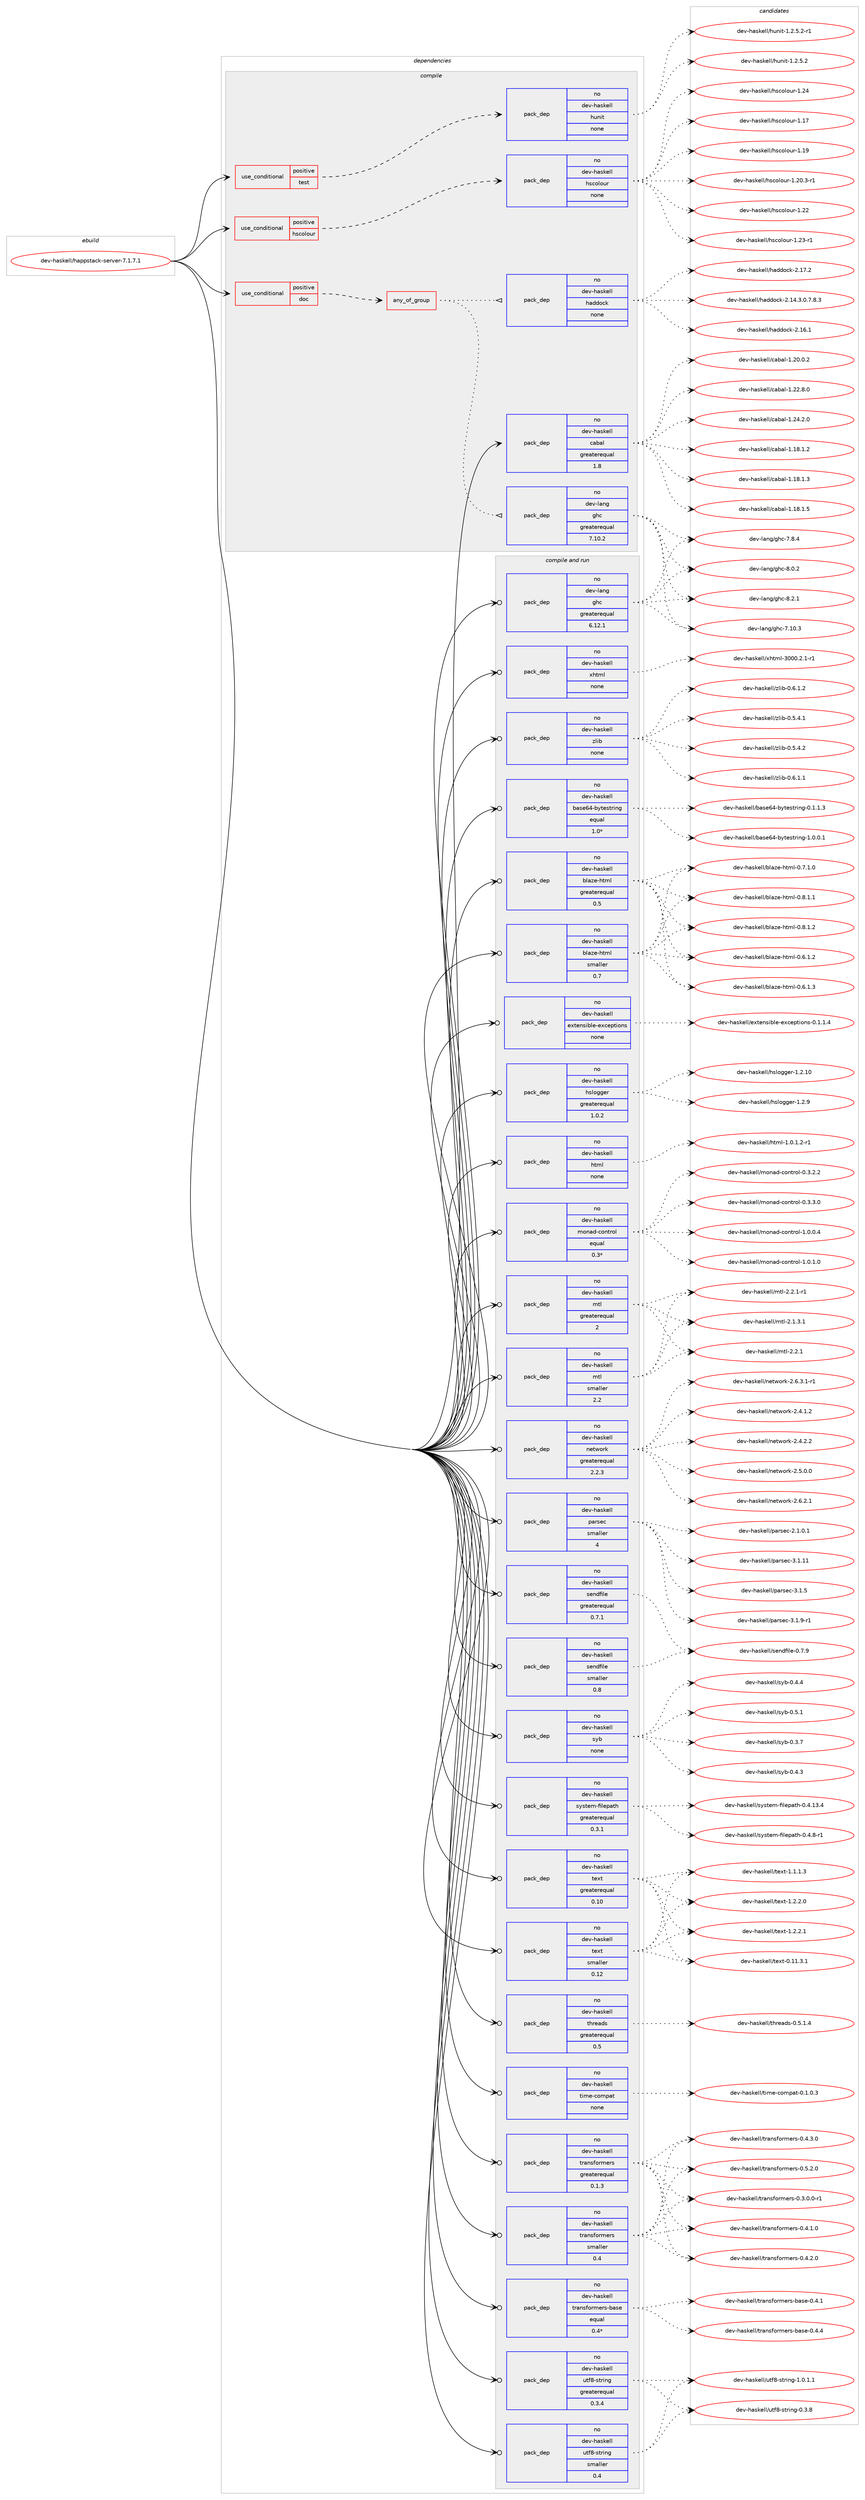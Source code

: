 digraph prolog {

# *************
# Graph options
# *************

newrank=true;
concentrate=true;
compound=true;
graph [rankdir=LR,fontname=Helvetica,fontsize=10,ranksep=1.5];#, ranksep=2.5, nodesep=0.2];
edge  [arrowhead=vee];
node  [fontname=Helvetica,fontsize=10];

# **********
# The ebuild
# **********

subgraph cluster_leftcol {
color=gray;
rank=same;
label=<<i>ebuild</i>>;
id [label="dev-haskell/happstack-server-7.1.7.1", color=red, width=4, href="../dev-haskell/happstack-server-7.1.7.1.svg"];
}

# ****************
# The dependencies
# ****************

subgraph cluster_midcol {
color=gray;
label=<<i>dependencies</i>>;
subgraph cluster_compile {
fillcolor="#eeeeee";
style=filled;
label=<<i>compile</i>>;
subgraph cond19086 {
dependency81821 [label=<<TABLE BORDER="0" CELLBORDER="1" CELLSPACING="0" CELLPADDING="4"><TR><TD ROWSPAN="3" CELLPADDING="10">use_conditional</TD></TR><TR><TD>positive</TD></TR><TR><TD>doc</TD></TR></TABLE>>, shape=none, color=red];
subgraph any2080 {
dependency81822 [label=<<TABLE BORDER="0" CELLBORDER="1" CELLSPACING="0" CELLPADDING="4"><TR><TD CELLPADDING="10">any_of_group</TD></TR></TABLE>>, shape=none, color=red];subgraph pack60625 {
dependency81823 [label=<<TABLE BORDER="0" CELLBORDER="1" CELLSPACING="0" CELLPADDING="4" WIDTH="220"><TR><TD ROWSPAN="6" CELLPADDING="30">pack_dep</TD></TR><TR><TD WIDTH="110">no</TD></TR><TR><TD>dev-haskell</TD></TR><TR><TD>haddock</TD></TR><TR><TD>none</TD></TR><TR><TD></TD></TR></TABLE>>, shape=none, color=blue];
}
dependency81822:e -> dependency81823:w [weight=20,style="dotted",arrowhead="oinv"];
subgraph pack60626 {
dependency81824 [label=<<TABLE BORDER="0" CELLBORDER="1" CELLSPACING="0" CELLPADDING="4" WIDTH="220"><TR><TD ROWSPAN="6" CELLPADDING="30">pack_dep</TD></TR><TR><TD WIDTH="110">no</TD></TR><TR><TD>dev-lang</TD></TR><TR><TD>ghc</TD></TR><TR><TD>greaterequal</TD></TR><TR><TD>7.10.2</TD></TR></TABLE>>, shape=none, color=blue];
}
dependency81822:e -> dependency81824:w [weight=20,style="dotted",arrowhead="oinv"];
}
dependency81821:e -> dependency81822:w [weight=20,style="dashed",arrowhead="vee"];
}
id:e -> dependency81821:w [weight=20,style="solid",arrowhead="vee"];
subgraph cond19087 {
dependency81825 [label=<<TABLE BORDER="0" CELLBORDER="1" CELLSPACING="0" CELLPADDING="4"><TR><TD ROWSPAN="3" CELLPADDING="10">use_conditional</TD></TR><TR><TD>positive</TD></TR><TR><TD>hscolour</TD></TR></TABLE>>, shape=none, color=red];
subgraph pack60627 {
dependency81826 [label=<<TABLE BORDER="0" CELLBORDER="1" CELLSPACING="0" CELLPADDING="4" WIDTH="220"><TR><TD ROWSPAN="6" CELLPADDING="30">pack_dep</TD></TR><TR><TD WIDTH="110">no</TD></TR><TR><TD>dev-haskell</TD></TR><TR><TD>hscolour</TD></TR><TR><TD>none</TD></TR><TR><TD></TD></TR></TABLE>>, shape=none, color=blue];
}
dependency81825:e -> dependency81826:w [weight=20,style="dashed",arrowhead="vee"];
}
id:e -> dependency81825:w [weight=20,style="solid",arrowhead="vee"];
subgraph cond19088 {
dependency81827 [label=<<TABLE BORDER="0" CELLBORDER="1" CELLSPACING="0" CELLPADDING="4"><TR><TD ROWSPAN="3" CELLPADDING="10">use_conditional</TD></TR><TR><TD>positive</TD></TR><TR><TD>test</TD></TR></TABLE>>, shape=none, color=red];
subgraph pack60628 {
dependency81828 [label=<<TABLE BORDER="0" CELLBORDER="1" CELLSPACING="0" CELLPADDING="4" WIDTH="220"><TR><TD ROWSPAN="6" CELLPADDING="30">pack_dep</TD></TR><TR><TD WIDTH="110">no</TD></TR><TR><TD>dev-haskell</TD></TR><TR><TD>hunit</TD></TR><TR><TD>none</TD></TR><TR><TD></TD></TR></TABLE>>, shape=none, color=blue];
}
dependency81827:e -> dependency81828:w [weight=20,style="dashed",arrowhead="vee"];
}
id:e -> dependency81827:w [weight=20,style="solid",arrowhead="vee"];
subgraph pack60629 {
dependency81829 [label=<<TABLE BORDER="0" CELLBORDER="1" CELLSPACING="0" CELLPADDING="4" WIDTH="220"><TR><TD ROWSPAN="6" CELLPADDING="30">pack_dep</TD></TR><TR><TD WIDTH="110">no</TD></TR><TR><TD>dev-haskell</TD></TR><TR><TD>cabal</TD></TR><TR><TD>greaterequal</TD></TR><TR><TD>1.8</TD></TR></TABLE>>, shape=none, color=blue];
}
id:e -> dependency81829:w [weight=20,style="solid",arrowhead="vee"];
}
subgraph cluster_compileandrun {
fillcolor="#eeeeee";
style=filled;
label=<<i>compile and run</i>>;
subgraph pack60630 {
dependency81830 [label=<<TABLE BORDER="0" CELLBORDER="1" CELLSPACING="0" CELLPADDING="4" WIDTH="220"><TR><TD ROWSPAN="6" CELLPADDING="30">pack_dep</TD></TR><TR><TD WIDTH="110">no</TD></TR><TR><TD>dev-haskell</TD></TR><TR><TD>base64-bytestring</TD></TR><TR><TD>equal</TD></TR><TR><TD>1.0*</TD></TR></TABLE>>, shape=none, color=blue];
}
id:e -> dependency81830:w [weight=20,style="solid",arrowhead="odotvee"];
subgraph pack60631 {
dependency81831 [label=<<TABLE BORDER="0" CELLBORDER="1" CELLSPACING="0" CELLPADDING="4" WIDTH="220"><TR><TD ROWSPAN="6" CELLPADDING="30">pack_dep</TD></TR><TR><TD WIDTH="110">no</TD></TR><TR><TD>dev-haskell</TD></TR><TR><TD>blaze-html</TD></TR><TR><TD>greaterequal</TD></TR><TR><TD>0.5</TD></TR></TABLE>>, shape=none, color=blue];
}
id:e -> dependency81831:w [weight=20,style="solid",arrowhead="odotvee"];
subgraph pack60632 {
dependency81832 [label=<<TABLE BORDER="0" CELLBORDER="1" CELLSPACING="0" CELLPADDING="4" WIDTH="220"><TR><TD ROWSPAN="6" CELLPADDING="30">pack_dep</TD></TR><TR><TD WIDTH="110">no</TD></TR><TR><TD>dev-haskell</TD></TR><TR><TD>blaze-html</TD></TR><TR><TD>smaller</TD></TR><TR><TD>0.7</TD></TR></TABLE>>, shape=none, color=blue];
}
id:e -> dependency81832:w [weight=20,style="solid",arrowhead="odotvee"];
subgraph pack60633 {
dependency81833 [label=<<TABLE BORDER="0" CELLBORDER="1" CELLSPACING="0" CELLPADDING="4" WIDTH="220"><TR><TD ROWSPAN="6" CELLPADDING="30">pack_dep</TD></TR><TR><TD WIDTH="110">no</TD></TR><TR><TD>dev-haskell</TD></TR><TR><TD>extensible-exceptions</TD></TR><TR><TD>none</TD></TR><TR><TD></TD></TR></TABLE>>, shape=none, color=blue];
}
id:e -> dependency81833:w [weight=20,style="solid",arrowhead="odotvee"];
subgraph pack60634 {
dependency81834 [label=<<TABLE BORDER="0" CELLBORDER="1" CELLSPACING="0" CELLPADDING="4" WIDTH="220"><TR><TD ROWSPAN="6" CELLPADDING="30">pack_dep</TD></TR><TR><TD WIDTH="110">no</TD></TR><TR><TD>dev-haskell</TD></TR><TR><TD>hslogger</TD></TR><TR><TD>greaterequal</TD></TR><TR><TD>1.0.2</TD></TR></TABLE>>, shape=none, color=blue];
}
id:e -> dependency81834:w [weight=20,style="solid",arrowhead="odotvee"];
subgraph pack60635 {
dependency81835 [label=<<TABLE BORDER="0" CELLBORDER="1" CELLSPACING="0" CELLPADDING="4" WIDTH="220"><TR><TD ROWSPAN="6" CELLPADDING="30">pack_dep</TD></TR><TR><TD WIDTH="110">no</TD></TR><TR><TD>dev-haskell</TD></TR><TR><TD>html</TD></TR><TR><TD>none</TD></TR><TR><TD></TD></TR></TABLE>>, shape=none, color=blue];
}
id:e -> dependency81835:w [weight=20,style="solid",arrowhead="odotvee"];
subgraph pack60636 {
dependency81836 [label=<<TABLE BORDER="0" CELLBORDER="1" CELLSPACING="0" CELLPADDING="4" WIDTH="220"><TR><TD ROWSPAN="6" CELLPADDING="30">pack_dep</TD></TR><TR><TD WIDTH="110">no</TD></TR><TR><TD>dev-haskell</TD></TR><TR><TD>monad-control</TD></TR><TR><TD>equal</TD></TR><TR><TD>0.3*</TD></TR></TABLE>>, shape=none, color=blue];
}
id:e -> dependency81836:w [weight=20,style="solid",arrowhead="odotvee"];
subgraph pack60637 {
dependency81837 [label=<<TABLE BORDER="0" CELLBORDER="1" CELLSPACING="0" CELLPADDING="4" WIDTH="220"><TR><TD ROWSPAN="6" CELLPADDING="30">pack_dep</TD></TR><TR><TD WIDTH="110">no</TD></TR><TR><TD>dev-haskell</TD></TR><TR><TD>mtl</TD></TR><TR><TD>greaterequal</TD></TR><TR><TD>2</TD></TR></TABLE>>, shape=none, color=blue];
}
id:e -> dependency81837:w [weight=20,style="solid",arrowhead="odotvee"];
subgraph pack60638 {
dependency81838 [label=<<TABLE BORDER="0" CELLBORDER="1" CELLSPACING="0" CELLPADDING="4" WIDTH="220"><TR><TD ROWSPAN="6" CELLPADDING="30">pack_dep</TD></TR><TR><TD WIDTH="110">no</TD></TR><TR><TD>dev-haskell</TD></TR><TR><TD>mtl</TD></TR><TR><TD>smaller</TD></TR><TR><TD>2.2</TD></TR></TABLE>>, shape=none, color=blue];
}
id:e -> dependency81838:w [weight=20,style="solid",arrowhead="odotvee"];
subgraph pack60639 {
dependency81839 [label=<<TABLE BORDER="0" CELLBORDER="1" CELLSPACING="0" CELLPADDING="4" WIDTH="220"><TR><TD ROWSPAN="6" CELLPADDING="30">pack_dep</TD></TR><TR><TD WIDTH="110">no</TD></TR><TR><TD>dev-haskell</TD></TR><TR><TD>network</TD></TR><TR><TD>greaterequal</TD></TR><TR><TD>2.2.3</TD></TR></TABLE>>, shape=none, color=blue];
}
id:e -> dependency81839:w [weight=20,style="solid",arrowhead="odotvee"];
subgraph pack60640 {
dependency81840 [label=<<TABLE BORDER="0" CELLBORDER="1" CELLSPACING="0" CELLPADDING="4" WIDTH="220"><TR><TD ROWSPAN="6" CELLPADDING="30">pack_dep</TD></TR><TR><TD WIDTH="110">no</TD></TR><TR><TD>dev-haskell</TD></TR><TR><TD>parsec</TD></TR><TR><TD>smaller</TD></TR><TR><TD>4</TD></TR></TABLE>>, shape=none, color=blue];
}
id:e -> dependency81840:w [weight=20,style="solid",arrowhead="odotvee"];
subgraph pack60641 {
dependency81841 [label=<<TABLE BORDER="0" CELLBORDER="1" CELLSPACING="0" CELLPADDING="4" WIDTH="220"><TR><TD ROWSPAN="6" CELLPADDING="30">pack_dep</TD></TR><TR><TD WIDTH="110">no</TD></TR><TR><TD>dev-haskell</TD></TR><TR><TD>sendfile</TD></TR><TR><TD>greaterequal</TD></TR><TR><TD>0.7.1</TD></TR></TABLE>>, shape=none, color=blue];
}
id:e -> dependency81841:w [weight=20,style="solid",arrowhead="odotvee"];
subgraph pack60642 {
dependency81842 [label=<<TABLE BORDER="0" CELLBORDER="1" CELLSPACING="0" CELLPADDING="4" WIDTH="220"><TR><TD ROWSPAN="6" CELLPADDING="30">pack_dep</TD></TR><TR><TD WIDTH="110">no</TD></TR><TR><TD>dev-haskell</TD></TR><TR><TD>sendfile</TD></TR><TR><TD>smaller</TD></TR><TR><TD>0.8</TD></TR></TABLE>>, shape=none, color=blue];
}
id:e -> dependency81842:w [weight=20,style="solid",arrowhead="odotvee"];
subgraph pack60643 {
dependency81843 [label=<<TABLE BORDER="0" CELLBORDER="1" CELLSPACING="0" CELLPADDING="4" WIDTH="220"><TR><TD ROWSPAN="6" CELLPADDING="30">pack_dep</TD></TR><TR><TD WIDTH="110">no</TD></TR><TR><TD>dev-haskell</TD></TR><TR><TD>syb</TD></TR><TR><TD>none</TD></TR><TR><TD></TD></TR></TABLE>>, shape=none, color=blue];
}
id:e -> dependency81843:w [weight=20,style="solid",arrowhead="odotvee"];
subgraph pack60644 {
dependency81844 [label=<<TABLE BORDER="0" CELLBORDER="1" CELLSPACING="0" CELLPADDING="4" WIDTH="220"><TR><TD ROWSPAN="6" CELLPADDING="30">pack_dep</TD></TR><TR><TD WIDTH="110">no</TD></TR><TR><TD>dev-haskell</TD></TR><TR><TD>system-filepath</TD></TR><TR><TD>greaterequal</TD></TR><TR><TD>0.3.1</TD></TR></TABLE>>, shape=none, color=blue];
}
id:e -> dependency81844:w [weight=20,style="solid",arrowhead="odotvee"];
subgraph pack60645 {
dependency81845 [label=<<TABLE BORDER="0" CELLBORDER="1" CELLSPACING="0" CELLPADDING="4" WIDTH="220"><TR><TD ROWSPAN="6" CELLPADDING="30">pack_dep</TD></TR><TR><TD WIDTH="110">no</TD></TR><TR><TD>dev-haskell</TD></TR><TR><TD>text</TD></TR><TR><TD>greaterequal</TD></TR><TR><TD>0.10</TD></TR></TABLE>>, shape=none, color=blue];
}
id:e -> dependency81845:w [weight=20,style="solid",arrowhead="odotvee"];
subgraph pack60646 {
dependency81846 [label=<<TABLE BORDER="0" CELLBORDER="1" CELLSPACING="0" CELLPADDING="4" WIDTH="220"><TR><TD ROWSPAN="6" CELLPADDING="30">pack_dep</TD></TR><TR><TD WIDTH="110">no</TD></TR><TR><TD>dev-haskell</TD></TR><TR><TD>text</TD></TR><TR><TD>smaller</TD></TR><TR><TD>0.12</TD></TR></TABLE>>, shape=none, color=blue];
}
id:e -> dependency81846:w [weight=20,style="solid",arrowhead="odotvee"];
subgraph pack60647 {
dependency81847 [label=<<TABLE BORDER="0" CELLBORDER="1" CELLSPACING="0" CELLPADDING="4" WIDTH="220"><TR><TD ROWSPAN="6" CELLPADDING="30">pack_dep</TD></TR><TR><TD WIDTH="110">no</TD></TR><TR><TD>dev-haskell</TD></TR><TR><TD>threads</TD></TR><TR><TD>greaterequal</TD></TR><TR><TD>0.5</TD></TR></TABLE>>, shape=none, color=blue];
}
id:e -> dependency81847:w [weight=20,style="solid",arrowhead="odotvee"];
subgraph pack60648 {
dependency81848 [label=<<TABLE BORDER="0" CELLBORDER="1" CELLSPACING="0" CELLPADDING="4" WIDTH="220"><TR><TD ROWSPAN="6" CELLPADDING="30">pack_dep</TD></TR><TR><TD WIDTH="110">no</TD></TR><TR><TD>dev-haskell</TD></TR><TR><TD>time-compat</TD></TR><TR><TD>none</TD></TR><TR><TD></TD></TR></TABLE>>, shape=none, color=blue];
}
id:e -> dependency81848:w [weight=20,style="solid",arrowhead="odotvee"];
subgraph pack60649 {
dependency81849 [label=<<TABLE BORDER="0" CELLBORDER="1" CELLSPACING="0" CELLPADDING="4" WIDTH="220"><TR><TD ROWSPAN="6" CELLPADDING="30">pack_dep</TD></TR><TR><TD WIDTH="110">no</TD></TR><TR><TD>dev-haskell</TD></TR><TR><TD>transformers</TD></TR><TR><TD>greaterequal</TD></TR><TR><TD>0.1.3</TD></TR></TABLE>>, shape=none, color=blue];
}
id:e -> dependency81849:w [weight=20,style="solid",arrowhead="odotvee"];
subgraph pack60650 {
dependency81850 [label=<<TABLE BORDER="0" CELLBORDER="1" CELLSPACING="0" CELLPADDING="4" WIDTH="220"><TR><TD ROWSPAN="6" CELLPADDING="30">pack_dep</TD></TR><TR><TD WIDTH="110">no</TD></TR><TR><TD>dev-haskell</TD></TR><TR><TD>transformers</TD></TR><TR><TD>smaller</TD></TR><TR><TD>0.4</TD></TR></TABLE>>, shape=none, color=blue];
}
id:e -> dependency81850:w [weight=20,style="solid",arrowhead="odotvee"];
subgraph pack60651 {
dependency81851 [label=<<TABLE BORDER="0" CELLBORDER="1" CELLSPACING="0" CELLPADDING="4" WIDTH="220"><TR><TD ROWSPAN="6" CELLPADDING="30">pack_dep</TD></TR><TR><TD WIDTH="110">no</TD></TR><TR><TD>dev-haskell</TD></TR><TR><TD>transformers-base</TD></TR><TR><TD>equal</TD></TR><TR><TD>0.4*</TD></TR></TABLE>>, shape=none, color=blue];
}
id:e -> dependency81851:w [weight=20,style="solid",arrowhead="odotvee"];
subgraph pack60652 {
dependency81852 [label=<<TABLE BORDER="0" CELLBORDER="1" CELLSPACING="0" CELLPADDING="4" WIDTH="220"><TR><TD ROWSPAN="6" CELLPADDING="30">pack_dep</TD></TR><TR><TD WIDTH="110">no</TD></TR><TR><TD>dev-haskell</TD></TR><TR><TD>utf8-string</TD></TR><TR><TD>greaterequal</TD></TR><TR><TD>0.3.4</TD></TR></TABLE>>, shape=none, color=blue];
}
id:e -> dependency81852:w [weight=20,style="solid",arrowhead="odotvee"];
subgraph pack60653 {
dependency81853 [label=<<TABLE BORDER="0" CELLBORDER="1" CELLSPACING="0" CELLPADDING="4" WIDTH="220"><TR><TD ROWSPAN="6" CELLPADDING="30">pack_dep</TD></TR><TR><TD WIDTH="110">no</TD></TR><TR><TD>dev-haskell</TD></TR><TR><TD>utf8-string</TD></TR><TR><TD>smaller</TD></TR><TR><TD>0.4</TD></TR></TABLE>>, shape=none, color=blue];
}
id:e -> dependency81853:w [weight=20,style="solid",arrowhead="odotvee"];
subgraph pack60654 {
dependency81854 [label=<<TABLE BORDER="0" CELLBORDER="1" CELLSPACING="0" CELLPADDING="4" WIDTH="220"><TR><TD ROWSPAN="6" CELLPADDING="30">pack_dep</TD></TR><TR><TD WIDTH="110">no</TD></TR><TR><TD>dev-haskell</TD></TR><TR><TD>xhtml</TD></TR><TR><TD>none</TD></TR><TR><TD></TD></TR></TABLE>>, shape=none, color=blue];
}
id:e -> dependency81854:w [weight=20,style="solid",arrowhead="odotvee"];
subgraph pack60655 {
dependency81855 [label=<<TABLE BORDER="0" CELLBORDER="1" CELLSPACING="0" CELLPADDING="4" WIDTH="220"><TR><TD ROWSPAN="6" CELLPADDING="30">pack_dep</TD></TR><TR><TD WIDTH="110">no</TD></TR><TR><TD>dev-haskell</TD></TR><TR><TD>zlib</TD></TR><TR><TD>none</TD></TR><TR><TD></TD></TR></TABLE>>, shape=none, color=blue];
}
id:e -> dependency81855:w [weight=20,style="solid",arrowhead="odotvee"];
subgraph pack60656 {
dependency81856 [label=<<TABLE BORDER="0" CELLBORDER="1" CELLSPACING="0" CELLPADDING="4" WIDTH="220"><TR><TD ROWSPAN="6" CELLPADDING="30">pack_dep</TD></TR><TR><TD WIDTH="110">no</TD></TR><TR><TD>dev-lang</TD></TR><TR><TD>ghc</TD></TR><TR><TD>greaterequal</TD></TR><TR><TD>6.12.1</TD></TR></TABLE>>, shape=none, color=blue];
}
id:e -> dependency81856:w [weight=20,style="solid",arrowhead="odotvee"];
}
subgraph cluster_run {
fillcolor="#eeeeee";
style=filled;
label=<<i>run</i>>;
}
}

# **************
# The candidates
# **************

subgraph cluster_choices {
rank=same;
color=gray;
label=<<i>candidates</i>>;

subgraph choice60625 {
color=black;
nodesep=1;
choice1001011184510497115107101108108471049710010011199107455046495246514648465546564651 [label="dev-haskell/haddock-2.14.3.0.7.8.3", color=red, width=4,href="../dev-haskell/haddock-2.14.3.0.7.8.3.svg"];
choice100101118451049711510710110810847104971001001119910745504649544649 [label="dev-haskell/haddock-2.16.1", color=red, width=4,href="../dev-haskell/haddock-2.16.1.svg"];
choice100101118451049711510710110810847104971001001119910745504649554650 [label="dev-haskell/haddock-2.17.2", color=red, width=4,href="../dev-haskell/haddock-2.17.2.svg"];
dependency81823:e -> choice1001011184510497115107101108108471049710010011199107455046495246514648465546564651:w [style=dotted,weight="100"];
dependency81823:e -> choice100101118451049711510710110810847104971001001119910745504649544649:w [style=dotted,weight="100"];
dependency81823:e -> choice100101118451049711510710110810847104971001001119910745504649554650:w [style=dotted,weight="100"];
}
subgraph choice60626 {
color=black;
nodesep=1;
choice1001011184510897110103471031049945554649484651 [label="dev-lang/ghc-7.10.3", color=red, width=4,href="../dev-lang/ghc-7.10.3.svg"];
choice10010111845108971101034710310499455546564652 [label="dev-lang/ghc-7.8.4", color=red, width=4,href="../dev-lang/ghc-7.8.4.svg"];
choice10010111845108971101034710310499455646484650 [label="dev-lang/ghc-8.0.2", color=red, width=4,href="../dev-lang/ghc-8.0.2.svg"];
choice10010111845108971101034710310499455646504649 [label="dev-lang/ghc-8.2.1", color=red, width=4,href="../dev-lang/ghc-8.2.1.svg"];
dependency81824:e -> choice1001011184510897110103471031049945554649484651:w [style=dotted,weight="100"];
dependency81824:e -> choice10010111845108971101034710310499455546564652:w [style=dotted,weight="100"];
dependency81824:e -> choice10010111845108971101034710310499455646484650:w [style=dotted,weight="100"];
dependency81824:e -> choice10010111845108971101034710310499455646504649:w [style=dotted,weight="100"];
}
subgraph choice60627 {
color=black;
nodesep=1;
choice100101118451049711510710110810847104115991111081111171144549464955 [label="dev-haskell/hscolour-1.17", color=red, width=4,href="../dev-haskell/hscolour-1.17.svg"];
choice100101118451049711510710110810847104115991111081111171144549464957 [label="dev-haskell/hscolour-1.19", color=red, width=4,href="../dev-haskell/hscolour-1.19.svg"];
choice10010111845104971151071011081084710411599111108111117114454946504846514511449 [label="dev-haskell/hscolour-1.20.3-r1", color=red, width=4,href="../dev-haskell/hscolour-1.20.3-r1.svg"];
choice100101118451049711510710110810847104115991111081111171144549465050 [label="dev-haskell/hscolour-1.22", color=red, width=4,href="../dev-haskell/hscolour-1.22.svg"];
choice1001011184510497115107101108108471041159911110811111711445494650514511449 [label="dev-haskell/hscolour-1.23-r1", color=red, width=4,href="../dev-haskell/hscolour-1.23-r1.svg"];
choice100101118451049711510710110810847104115991111081111171144549465052 [label="dev-haskell/hscolour-1.24", color=red, width=4,href="../dev-haskell/hscolour-1.24.svg"];
dependency81826:e -> choice100101118451049711510710110810847104115991111081111171144549464955:w [style=dotted,weight="100"];
dependency81826:e -> choice100101118451049711510710110810847104115991111081111171144549464957:w [style=dotted,weight="100"];
dependency81826:e -> choice10010111845104971151071011081084710411599111108111117114454946504846514511449:w [style=dotted,weight="100"];
dependency81826:e -> choice100101118451049711510710110810847104115991111081111171144549465050:w [style=dotted,weight="100"];
dependency81826:e -> choice1001011184510497115107101108108471041159911110811111711445494650514511449:w [style=dotted,weight="100"];
dependency81826:e -> choice100101118451049711510710110810847104115991111081111171144549465052:w [style=dotted,weight="100"];
}
subgraph choice60628 {
color=black;
nodesep=1;
choice1001011184510497115107101108108471041171101051164549465046534650 [label="dev-haskell/hunit-1.2.5.2", color=red, width=4,href="../dev-haskell/hunit-1.2.5.2.svg"];
choice10010111845104971151071011081084710411711010511645494650465346504511449 [label="dev-haskell/hunit-1.2.5.2-r1", color=red, width=4,href="../dev-haskell/hunit-1.2.5.2-r1.svg"];
dependency81828:e -> choice1001011184510497115107101108108471041171101051164549465046534650:w [style=dotted,weight="100"];
dependency81828:e -> choice10010111845104971151071011081084710411711010511645494650465346504511449:w [style=dotted,weight="100"];
}
subgraph choice60629 {
color=black;
nodesep=1;
choice10010111845104971151071011081084799979897108454946495646494650 [label="dev-haskell/cabal-1.18.1.2", color=red, width=4,href="../dev-haskell/cabal-1.18.1.2.svg"];
choice10010111845104971151071011081084799979897108454946495646494651 [label="dev-haskell/cabal-1.18.1.3", color=red, width=4,href="../dev-haskell/cabal-1.18.1.3.svg"];
choice10010111845104971151071011081084799979897108454946495646494653 [label="dev-haskell/cabal-1.18.1.5", color=red, width=4,href="../dev-haskell/cabal-1.18.1.5.svg"];
choice10010111845104971151071011081084799979897108454946504846484650 [label="dev-haskell/cabal-1.20.0.2", color=red, width=4,href="../dev-haskell/cabal-1.20.0.2.svg"];
choice10010111845104971151071011081084799979897108454946505046564648 [label="dev-haskell/cabal-1.22.8.0", color=red, width=4,href="../dev-haskell/cabal-1.22.8.0.svg"];
choice10010111845104971151071011081084799979897108454946505246504648 [label="dev-haskell/cabal-1.24.2.0", color=red, width=4,href="../dev-haskell/cabal-1.24.2.0.svg"];
dependency81829:e -> choice10010111845104971151071011081084799979897108454946495646494650:w [style=dotted,weight="100"];
dependency81829:e -> choice10010111845104971151071011081084799979897108454946495646494651:w [style=dotted,weight="100"];
dependency81829:e -> choice10010111845104971151071011081084799979897108454946495646494653:w [style=dotted,weight="100"];
dependency81829:e -> choice10010111845104971151071011081084799979897108454946504846484650:w [style=dotted,weight="100"];
dependency81829:e -> choice10010111845104971151071011081084799979897108454946505046564648:w [style=dotted,weight="100"];
dependency81829:e -> choice10010111845104971151071011081084799979897108454946505246504648:w [style=dotted,weight="100"];
}
subgraph choice60630 {
color=black;
nodesep=1;
choice1001011184510497115107101108108479897115101545245981211161011151161141051101034548464946494651 [label="dev-haskell/base64-bytestring-0.1.1.3", color=red, width=4,href="../dev-haskell/base64-bytestring-0.1.1.3.svg"];
choice1001011184510497115107101108108479897115101545245981211161011151161141051101034549464846484649 [label="dev-haskell/base64-bytestring-1.0.0.1", color=red, width=4,href="../dev-haskell/base64-bytestring-1.0.0.1.svg"];
dependency81830:e -> choice1001011184510497115107101108108479897115101545245981211161011151161141051101034548464946494651:w [style=dotted,weight="100"];
dependency81830:e -> choice1001011184510497115107101108108479897115101545245981211161011151161141051101034549464846484649:w [style=dotted,weight="100"];
}
subgraph choice60631 {
color=black;
nodesep=1;
choice1001011184510497115107101108108479810897122101451041161091084548465446494650 [label="dev-haskell/blaze-html-0.6.1.2", color=red, width=4,href="../dev-haskell/blaze-html-0.6.1.2.svg"];
choice1001011184510497115107101108108479810897122101451041161091084548465446494651 [label="dev-haskell/blaze-html-0.6.1.3", color=red, width=4,href="../dev-haskell/blaze-html-0.6.1.3.svg"];
choice1001011184510497115107101108108479810897122101451041161091084548465546494648 [label="dev-haskell/blaze-html-0.7.1.0", color=red, width=4,href="../dev-haskell/blaze-html-0.7.1.0.svg"];
choice1001011184510497115107101108108479810897122101451041161091084548465646494649 [label="dev-haskell/blaze-html-0.8.1.1", color=red, width=4,href="../dev-haskell/blaze-html-0.8.1.1.svg"];
choice1001011184510497115107101108108479810897122101451041161091084548465646494650 [label="dev-haskell/blaze-html-0.8.1.2", color=red, width=4,href="../dev-haskell/blaze-html-0.8.1.2.svg"];
dependency81831:e -> choice1001011184510497115107101108108479810897122101451041161091084548465446494650:w [style=dotted,weight="100"];
dependency81831:e -> choice1001011184510497115107101108108479810897122101451041161091084548465446494651:w [style=dotted,weight="100"];
dependency81831:e -> choice1001011184510497115107101108108479810897122101451041161091084548465546494648:w [style=dotted,weight="100"];
dependency81831:e -> choice1001011184510497115107101108108479810897122101451041161091084548465646494649:w [style=dotted,weight="100"];
dependency81831:e -> choice1001011184510497115107101108108479810897122101451041161091084548465646494650:w [style=dotted,weight="100"];
}
subgraph choice60632 {
color=black;
nodesep=1;
choice1001011184510497115107101108108479810897122101451041161091084548465446494650 [label="dev-haskell/blaze-html-0.6.1.2", color=red, width=4,href="../dev-haskell/blaze-html-0.6.1.2.svg"];
choice1001011184510497115107101108108479810897122101451041161091084548465446494651 [label="dev-haskell/blaze-html-0.6.1.3", color=red, width=4,href="../dev-haskell/blaze-html-0.6.1.3.svg"];
choice1001011184510497115107101108108479810897122101451041161091084548465546494648 [label="dev-haskell/blaze-html-0.7.1.0", color=red, width=4,href="../dev-haskell/blaze-html-0.7.1.0.svg"];
choice1001011184510497115107101108108479810897122101451041161091084548465646494649 [label="dev-haskell/blaze-html-0.8.1.1", color=red, width=4,href="../dev-haskell/blaze-html-0.8.1.1.svg"];
choice1001011184510497115107101108108479810897122101451041161091084548465646494650 [label="dev-haskell/blaze-html-0.8.1.2", color=red, width=4,href="../dev-haskell/blaze-html-0.8.1.2.svg"];
dependency81832:e -> choice1001011184510497115107101108108479810897122101451041161091084548465446494650:w [style=dotted,weight="100"];
dependency81832:e -> choice1001011184510497115107101108108479810897122101451041161091084548465446494651:w [style=dotted,weight="100"];
dependency81832:e -> choice1001011184510497115107101108108479810897122101451041161091084548465546494648:w [style=dotted,weight="100"];
dependency81832:e -> choice1001011184510497115107101108108479810897122101451041161091084548465646494649:w [style=dotted,weight="100"];
dependency81832:e -> choice1001011184510497115107101108108479810897122101451041161091084548465646494650:w [style=dotted,weight="100"];
}
subgraph choice60633 {
color=black;
nodesep=1;
choice1001011184510497115107101108108471011201161011101151059810810145101120991011121161051111101154548464946494652 [label="dev-haskell/extensible-exceptions-0.1.1.4", color=red, width=4,href="../dev-haskell/extensible-exceptions-0.1.1.4.svg"];
dependency81833:e -> choice1001011184510497115107101108108471011201161011101151059810810145101120991011121161051111101154548464946494652:w [style=dotted,weight="100"];
}
subgraph choice60634 {
color=black;
nodesep=1;
choice10010111845104971151071011081084710411510811110310310111445494650464948 [label="dev-haskell/hslogger-1.2.10", color=red, width=4,href="../dev-haskell/hslogger-1.2.10.svg"];
choice100101118451049711510710110810847104115108111103103101114454946504657 [label="dev-haskell/hslogger-1.2.9", color=red, width=4,href="../dev-haskell/hslogger-1.2.9.svg"];
dependency81834:e -> choice10010111845104971151071011081084710411510811110310310111445494650464948:w [style=dotted,weight="100"];
dependency81834:e -> choice100101118451049711510710110810847104115108111103103101114454946504657:w [style=dotted,weight="100"];
}
subgraph choice60635 {
color=black;
nodesep=1;
choice10010111845104971151071011081084710411610910845494648464946504511449 [label="dev-haskell/html-1.0.1.2-r1", color=red, width=4,href="../dev-haskell/html-1.0.1.2-r1.svg"];
dependency81835:e -> choice10010111845104971151071011081084710411610910845494648464946504511449:w [style=dotted,weight="100"];
}
subgraph choice60636 {
color=black;
nodesep=1;
choice1001011184510497115107101108108471091111109710045991111101161141111084548465146504650 [label="dev-haskell/monad-control-0.3.2.2", color=red, width=4,href="../dev-haskell/monad-control-0.3.2.2.svg"];
choice1001011184510497115107101108108471091111109710045991111101161141111084548465146514648 [label="dev-haskell/monad-control-0.3.3.0", color=red, width=4,href="../dev-haskell/monad-control-0.3.3.0.svg"];
choice1001011184510497115107101108108471091111109710045991111101161141111084549464846484652 [label="dev-haskell/monad-control-1.0.0.4", color=red, width=4,href="../dev-haskell/monad-control-1.0.0.4.svg"];
choice1001011184510497115107101108108471091111109710045991111101161141111084549464846494648 [label="dev-haskell/monad-control-1.0.1.0", color=red, width=4,href="../dev-haskell/monad-control-1.0.1.0.svg"];
dependency81836:e -> choice1001011184510497115107101108108471091111109710045991111101161141111084548465146504650:w [style=dotted,weight="100"];
dependency81836:e -> choice1001011184510497115107101108108471091111109710045991111101161141111084548465146514648:w [style=dotted,weight="100"];
dependency81836:e -> choice1001011184510497115107101108108471091111109710045991111101161141111084549464846484652:w [style=dotted,weight="100"];
dependency81836:e -> choice1001011184510497115107101108108471091111109710045991111101161141111084549464846494648:w [style=dotted,weight="100"];
}
subgraph choice60637 {
color=black;
nodesep=1;
choice1001011184510497115107101108108471091161084550464946514649 [label="dev-haskell/mtl-2.1.3.1", color=red, width=4,href="../dev-haskell/mtl-2.1.3.1.svg"];
choice100101118451049711510710110810847109116108455046504649 [label="dev-haskell/mtl-2.2.1", color=red, width=4,href="../dev-haskell/mtl-2.2.1.svg"];
choice1001011184510497115107101108108471091161084550465046494511449 [label="dev-haskell/mtl-2.2.1-r1", color=red, width=4,href="../dev-haskell/mtl-2.2.1-r1.svg"];
dependency81837:e -> choice1001011184510497115107101108108471091161084550464946514649:w [style=dotted,weight="100"];
dependency81837:e -> choice100101118451049711510710110810847109116108455046504649:w [style=dotted,weight="100"];
dependency81837:e -> choice1001011184510497115107101108108471091161084550465046494511449:w [style=dotted,weight="100"];
}
subgraph choice60638 {
color=black;
nodesep=1;
choice1001011184510497115107101108108471091161084550464946514649 [label="dev-haskell/mtl-2.1.3.1", color=red, width=4,href="../dev-haskell/mtl-2.1.3.1.svg"];
choice100101118451049711510710110810847109116108455046504649 [label="dev-haskell/mtl-2.2.1", color=red, width=4,href="../dev-haskell/mtl-2.2.1.svg"];
choice1001011184510497115107101108108471091161084550465046494511449 [label="dev-haskell/mtl-2.2.1-r1", color=red, width=4,href="../dev-haskell/mtl-2.2.1-r1.svg"];
dependency81838:e -> choice1001011184510497115107101108108471091161084550464946514649:w [style=dotted,weight="100"];
dependency81838:e -> choice100101118451049711510710110810847109116108455046504649:w [style=dotted,weight="100"];
dependency81838:e -> choice1001011184510497115107101108108471091161084550465046494511449:w [style=dotted,weight="100"];
}
subgraph choice60639 {
color=black;
nodesep=1;
choice1001011184510497115107101108108471101011161191111141074550465246494650 [label="dev-haskell/network-2.4.1.2", color=red, width=4,href="../dev-haskell/network-2.4.1.2.svg"];
choice1001011184510497115107101108108471101011161191111141074550465246504650 [label="dev-haskell/network-2.4.2.2", color=red, width=4,href="../dev-haskell/network-2.4.2.2.svg"];
choice1001011184510497115107101108108471101011161191111141074550465346484648 [label="dev-haskell/network-2.5.0.0", color=red, width=4,href="../dev-haskell/network-2.5.0.0.svg"];
choice1001011184510497115107101108108471101011161191111141074550465446504649 [label="dev-haskell/network-2.6.2.1", color=red, width=4,href="../dev-haskell/network-2.6.2.1.svg"];
choice10010111845104971151071011081084711010111611911111410745504654465146494511449 [label="dev-haskell/network-2.6.3.1-r1", color=red, width=4,href="../dev-haskell/network-2.6.3.1-r1.svg"];
dependency81839:e -> choice1001011184510497115107101108108471101011161191111141074550465246494650:w [style=dotted,weight="100"];
dependency81839:e -> choice1001011184510497115107101108108471101011161191111141074550465246504650:w [style=dotted,weight="100"];
dependency81839:e -> choice1001011184510497115107101108108471101011161191111141074550465346484648:w [style=dotted,weight="100"];
dependency81839:e -> choice1001011184510497115107101108108471101011161191111141074550465446504649:w [style=dotted,weight="100"];
dependency81839:e -> choice10010111845104971151071011081084711010111611911111410745504654465146494511449:w [style=dotted,weight="100"];
}
subgraph choice60640 {
color=black;
nodesep=1;
choice10010111845104971151071011081084711297114115101994550464946484649 [label="dev-haskell/parsec-2.1.0.1", color=red, width=4,href="../dev-haskell/parsec-2.1.0.1.svg"];
choice100101118451049711510710110810847112971141151019945514649464949 [label="dev-haskell/parsec-3.1.11", color=red, width=4,href="../dev-haskell/parsec-3.1.11.svg"];
choice1001011184510497115107101108108471129711411510199455146494653 [label="dev-haskell/parsec-3.1.5", color=red, width=4,href="../dev-haskell/parsec-3.1.5.svg"];
choice10010111845104971151071011081084711297114115101994551464946574511449 [label="dev-haskell/parsec-3.1.9-r1", color=red, width=4,href="../dev-haskell/parsec-3.1.9-r1.svg"];
dependency81840:e -> choice10010111845104971151071011081084711297114115101994550464946484649:w [style=dotted,weight="100"];
dependency81840:e -> choice100101118451049711510710110810847112971141151019945514649464949:w [style=dotted,weight="100"];
dependency81840:e -> choice1001011184510497115107101108108471129711411510199455146494653:w [style=dotted,weight="100"];
dependency81840:e -> choice10010111845104971151071011081084711297114115101994551464946574511449:w [style=dotted,weight="100"];
}
subgraph choice60641 {
color=black;
nodesep=1;
choice100101118451049711510710110810847115101110100102105108101454846554657 [label="dev-haskell/sendfile-0.7.9", color=red, width=4,href="../dev-haskell/sendfile-0.7.9.svg"];
dependency81841:e -> choice100101118451049711510710110810847115101110100102105108101454846554657:w [style=dotted,weight="100"];
}
subgraph choice60642 {
color=black;
nodesep=1;
choice100101118451049711510710110810847115101110100102105108101454846554657 [label="dev-haskell/sendfile-0.7.9", color=red, width=4,href="../dev-haskell/sendfile-0.7.9.svg"];
dependency81842:e -> choice100101118451049711510710110810847115101110100102105108101454846554657:w [style=dotted,weight="100"];
}
subgraph choice60643 {
color=black;
nodesep=1;
choice10010111845104971151071011081084711512198454846514655 [label="dev-haskell/syb-0.3.7", color=red, width=4,href="../dev-haskell/syb-0.3.7.svg"];
choice10010111845104971151071011081084711512198454846524651 [label="dev-haskell/syb-0.4.3", color=red, width=4,href="../dev-haskell/syb-0.4.3.svg"];
choice10010111845104971151071011081084711512198454846524652 [label="dev-haskell/syb-0.4.4", color=red, width=4,href="../dev-haskell/syb-0.4.4.svg"];
choice10010111845104971151071011081084711512198454846534649 [label="dev-haskell/syb-0.5.1", color=red, width=4,href="../dev-haskell/syb-0.5.1.svg"];
dependency81843:e -> choice10010111845104971151071011081084711512198454846514655:w [style=dotted,weight="100"];
dependency81843:e -> choice10010111845104971151071011081084711512198454846524651:w [style=dotted,weight="100"];
dependency81843:e -> choice10010111845104971151071011081084711512198454846524652:w [style=dotted,weight="100"];
dependency81843:e -> choice10010111845104971151071011081084711512198454846534649:w [style=dotted,weight="100"];
}
subgraph choice60644 {
color=black;
nodesep=1;
choice1001011184510497115107101108108471151211151161011094510210510810111297116104454846524649514652 [label="dev-haskell/system-filepath-0.4.13.4", color=red, width=4,href="../dev-haskell/system-filepath-0.4.13.4.svg"];
choice10010111845104971151071011081084711512111511610110945102105108101112971161044548465246564511449 [label="dev-haskell/system-filepath-0.4.8-r1", color=red, width=4,href="../dev-haskell/system-filepath-0.4.8-r1.svg"];
dependency81844:e -> choice1001011184510497115107101108108471151211151161011094510210510810111297116104454846524649514652:w [style=dotted,weight="100"];
dependency81844:e -> choice10010111845104971151071011081084711512111511610110945102105108101112971161044548465246564511449:w [style=dotted,weight="100"];
}
subgraph choice60645 {
color=black;
nodesep=1;
choice100101118451049711510710110810847116101120116454846494946514649 [label="dev-haskell/text-0.11.3.1", color=red, width=4,href="../dev-haskell/text-0.11.3.1.svg"];
choice1001011184510497115107101108108471161011201164549464946494651 [label="dev-haskell/text-1.1.1.3", color=red, width=4,href="../dev-haskell/text-1.1.1.3.svg"];
choice1001011184510497115107101108108471161011201164549465046504648 [label="dev-haskell/text-1.2.2.0", color=red, width=4,href="../dev-haskell/text-1.2.2.0.svg"];
choice1001011184510497115107101108108471161011201164549465046504649 [label="dev-haskell/text-1.2.2.1", color=red, width=4,href="../dev-haskell/text-1.2.2.1.svg"];
dependency81845:e -> choice100101118451049711510710110810847116101120116454846494946514649:w [style=dotted,weight="100"];
dependency81845:e -> choice1001011184510497115107101108108471161011201164549464946494651:w [style=dotted,weight="100"];
dependency81845:e -> choice1001011184510497115107101108108471161011201164549465046504648:w [style=dotted,weight="100"];
dependency81845:e -> choice1001011184510497115107101108108471161011201164549465046504649:w [style=dotted,weight="100"];
}
subgraph choice60646 {
color=black;
nodesep=1;
choice100101118451049711510710110810847116101120116454846494946514649 [label="dev-haskell/text-0.11.3.1", color=red, width=4,href="../dev-haskell/text-0.11.3.1.svg"];
choice1001011184510497115107101108108471161011201164549464946494651 [label="dev-haskell/text-1.1.1.3", color=red, width=4,href="../dev-haskell/text-1.1.1.3.svg"];
choice1001011184510497115107101108108471161011201164549465046504648 [label="dev-haskell/text-1.2.2.0", color=red, width=4,href="../dev-haskell/text-1.2.2.0.svg"];
choice1001011184510497115107101108108471161011201164549465046504649 [label="dev-haskell/text-1.2.2.1", color=red, width=4,href="../dev-haskell/text-1.2.2.1.svg"];
dependency81846:e -> choice100101118451049711510710110810847116101120116454846494946514649:w [style=dotted,weight="100"];
dependency81846:e -> choice1001011184510497115107101108108471161011201164549464946494651:w [style=dotted,weight="100"];
dependency81846:e -> choice1001011184510497115107101108108471161011201164549465046504648:w [style=dotted,weight="100"];
dependency81846:e -> choice1001011184510497115107101108108471161011201164549465046504649:w [style=dotted,weight="100"];
}
subgraph choice60647 {
color=black;
nodesep=1;
choice100101118451049711510710110810847116104114101971001154548465346494652 [label="dev-haskell/threads-0.5.1.4", color=red, width=4,href="../dev-haskell/threads-0.5.1.4.svg"];
dependency81847:e -> choice100101118451049711510710110810847116104114101971001154548465346494652:w [style=dotted,weight="100"];
}
subgraph choice60648 {
color=black;
nodesep=1;
choice1001011184510497115107101108108471161051091014599111109112971164548464946484651 [label="dev-haskell/time-compat-0.1.0.3", color=red, width=4,href="../dev-haskell/time-compat-0.1.0.3.svg"];
dependency81848:e -> choice1001011184510497115107101108108471161051091014599111109112971164548464946484651:w [style=dotted,weight="100"];
}
subgraph choice60649 {
color=black;
nodesep=1;
choice1001011184510497115107101108108471161149711011510211111410910111411545484651464846484511449 [label="dev-haskell/transformers-0.3.0.0-r1", color=red, width=4,href="../dev-haskell/transformers-0.3.0.0-r1.svg"];
choice100101118451049711510710110810847116114971101151021111141091011141154548465246494648 [label="dev-haskell/transformers-0.4.1.0", color=red, width=4,href="../dev-haskell/transformers-0.4.1.0.svg"];
choice100101118451049711510710110810847116114971101151021111141091011141154548465246504648 [label="dev-haskell/transformers-0.4.2.0", color=red, width=4,href="../dev-haskell/transformers-0.4.2.0.svg"];
choice100101118451049711510710110810847116114971101151021111141091011141154548465246514648 [label="dev-haskell/transformers-0.4.3.0", color=red, width=4,href="../dev-haskell/transformers-0.4.3.0.svg"];
choice100101118451049711510710110810847116114971101151021111141091011141154548465346504648 [label="dev-haskell/transformers-0.5.2.0", color=red, width=4,href="../dev-haskell/transformers-0.5.2.0.svg"];
dependency81849:e -> choice1001011184510497115107101108108471161149711011510211111410910111411545484651464846484511449:w [style=dotted,weight="100"];
dependency81849:e -> choice100101118451049711510710110810847116114971101151021111141091011141154548465246494648:w [style=dotted,weight="100"];
dependency81849:e -> choice100101118451049711510710110810847116114971101151021111141091011141154548465246504648:w [style=dotted,weight="100"];
dependency81849:e -> choice100101118451049711510710110810847116114971101151021111141091011141154548465246514648:w [style=dotted,weight="100"];
dependency81849:e -> choice100101118451049711510710110810847116114971101151021111141091011141154548465346504648:w [style=dotted,weight="100"];
}
subgraph choice60650 {
color=black;
nodesep=1;
choice1001011184510497115107101108108471161149711011510211111410910111411545484651464846484511449 [label="dev-haskell/transformers-0.3.0.0-r1", color=red, width=4,href="../dev-haskell/transformers-0.3.0.0-r1.svg"];
choice100101118451049711510710110810847116114971101151021111141091011141154548465246494648 [label="dev-haskell/transformers-0.4.1.0", color=red, width=4,href="../dev-haskell/transformers-0.4.1.0.svg"];
choice100101118451049711510710110810847116114971101151021111141091011141154548465246504648 [label="dev-haskell/transformers-0.4.2.0", color=red, width=4,href="../dev-haskell/transformers-0.4.2.0.svg"];
choice100101118451049711510710110810847116114971101151021111141091011141154548465246514648 [label="dev-haskell/transformers-0.4.3.0", color=red, width=4,href="../dev-haskell/transformers-0.4.3.0.svg"];
choice100101118451049711510710110810847116114971101151021111141091011141154548465346504648 [label="dev-haskell/transformers-0.5.2.0", color=red, width=4,href="../dev-haskell/transformers-0.5.2.0.svg"];
dependency81850:e -> choice1001011184510497115107101108108471161149711011510211111410910111411545484651464846484511449:w [style=dotted,weight="100"];
dependency81850:e -> choice100101118451049711510710110810847116114971101151021111141091011141154548465246494648:w [style=dotted,weight="100"];
dependency81850:e -> choice100101118451049711510710110810847116114971101151021111141091011141154548465246504648:w [style=dotted,weight="100"];
dependency81850:e -> choice100101118451049711510710110810847116114971101151021111141091011141154548465246514648:w [style=dotted,weight="100"];
dependency81850:e -> choice100101118451049711510710110810847116114971101151021111141091011141154548465346504648:w [style=dotted,weight="100"];
}
subgraph choice60651 {
color=black;
nodesep=1;
choice10010111845104971151071011081084711611497110115102111114109101114115459897115101454846524649 [label="dev-haskell/transformers-base-0.4.1", color=red, width=4,href="../dev-haskell/transformers-base-0.4.1.svg"];
choice10010111845104971151071011081084711611497110115102111114109101114115459897115101454846524652 [label="dev-haskell/transformers-base-0.4.4", color=red, width=4,href="../dev-haskell/transformers-base-0.4.4.svg"];
dependency81851:e -> choice10010111845104971151071011081084711611497110115102111114109101114115459897115101454846524649:w [style=dotted,weight="100"];
dependency81851:e -> choice10010111845104971151071011081084711611497110115102111114109101114115459897115101454846524652:w [style=dotted,weight="100"];
}
subgraph choice60652 {
color=black;
nodesep=1;
choice1001011184510497115107101108108471171161025645115116114105110103454846514656 [label="dev-haskell/utf8-string-0.3.8", color=red, width=4,href="../dev-haskell/utf8-string-0.3.8.svg"];
choice10010111845104971151071011081084711711610256451151161141051101034549464846494649 [label="dev-haskell/utf8-string-1.0.1.1", color=red, width=4,href="../dev-haskell/utf8-string-1.0.1.1.svg"];
dependency81852:e -> choice1001011184510497115107101108108471171161025645115116114105110103454846514656:w [style=dotted,weight="100"];
dependency81852:e -> choice10010111845104971151071011081084711711610256451151161141051101034549464846494649:w [style=dotted,weight="100"];
}
subgraph choice60653 {
color=black;
nodesep=1;
choice1001011184510497115107101108108471171161025645115116114105110103454846514656 [label="dev-haskell/utf8-string-0.3.8", color=red, width=4,href="../dev-haskell/utf8-string-0.3.8.svg"];
choice10010111845104971151071011081084711711610256451151161141051101034549464846494649 [label="dev-haskell/utf8-string-1.0.1.1", color=red, width=4,href="../dev-haskell/utf8-string-1.0.1.1.svg"];
dependency81853:e -> choice1001011184510497115107101108108471171161025645115116114105110103454846514656:w [style=dotted,weight="100"];
dependency81853:e -> choice10010111845104971151071011081084711711610256451151161141051101034549464846494649:w [style=dotted,weight="100"];
}
subgraph choice60654 {
color=black;
nodesep=1;
choice1001011184510497115107101108108471201041161091084551484848465046494511449 [label="dev-haskell/xhtml-3000.2.1-r1", color=red, width=4,href="../dev-haskell/xhtml-3000.2.1-r1.svg"];
dependency81854:e -> choice1001011184510497115107101108108471201041161091084551484848465046494511449:w [style=dotted,weight="100"];
}
subgraph choice60655 {
color=black;
nodesep=1;
choice100101118451049711510710110810847122108105984548465346524649 [label="dev-haskell/zlib-0.5.4.1", color=red, width=4,href="../dev-haskell/zlib-0.5.4.1.svg"];
choice100101118451049711510710110810847122108105984548465346524650 [label="dev-haskell/zlib-0.5.4.2", color=red, width=4,href="../dev-haskell/zlib-0.5.4.2.svg"];
choice100101118451049711510710110810847122108105984548465446494649 [label="dev-haskell/zlib-0.6.1.1", color=red, width=4,href="../dev-haskell/zlib-0.6.1.1.svg"];
choice100101118451049711510710110810847122108105984548465446494650 [label="dev-haskell/zlib-0.6.1.2", color=red, width=4,href="../dev-haskell/zlib-0.6.1.2.svg"];
dependency81855:e -> choice100101118451049711510710110810847122108105984548465346524649:w [style=dotted,weight="100"];
dependency81855:e -> choice100101118451049711510710110810847122108105984548465346524650:w [style=dotted,weight="100"];
dependency81855:e -> choice100101118451049711510710110810847122108105984548465446494649:w [style=dotted,weight="100"];
dependency81855:e -> choice100101118451049711510710110810847122108105984548465446494650:w [style=dotted,weight="100"];
}
subgraph choice60656 {
color=black;
nodesep=1;
choice1001011184510897110103471031049945554649484651 [label="dev-lang/ghc-7.10.3", color=red, width=4,href="../dev-lang/ghc-7.10.3.svg"];
choice10010111845108971101034710310499455546564652 [label="dev-lang/ghc-7.8.4", color=red, width=4,href="../dev-lang/ghc-7.8.4.svg"];
choice10010111845108971101034710310499455646484650 [label="dev-lang/ghc-8.0.2", color=red, width=4,href="../dev-lang/ghc-8.0.2.svg"];
choice10010111845108971101034710310499455646504649 [label="dev-lang/ghc-8.2.1", color=red, width=4,href="../dev-lang/ghc-8.2.1.svg"];
dependency81856:e -> choice1001011184510897110103471031049945554649484651:w [style=dotted,weight="100"];
dependency81856:e -> choice10010111845108971101034710310499455546564652:w [style=dotted,weight="100"];
dependency81856:e -> choice10010111845108971101034710310499455646484650:w [style=dotted,weight="100"];
dependency81856:e -> choice10010111845108971101034710310499455646504649:w [style=dotted,weight="100"];
}
}

}
